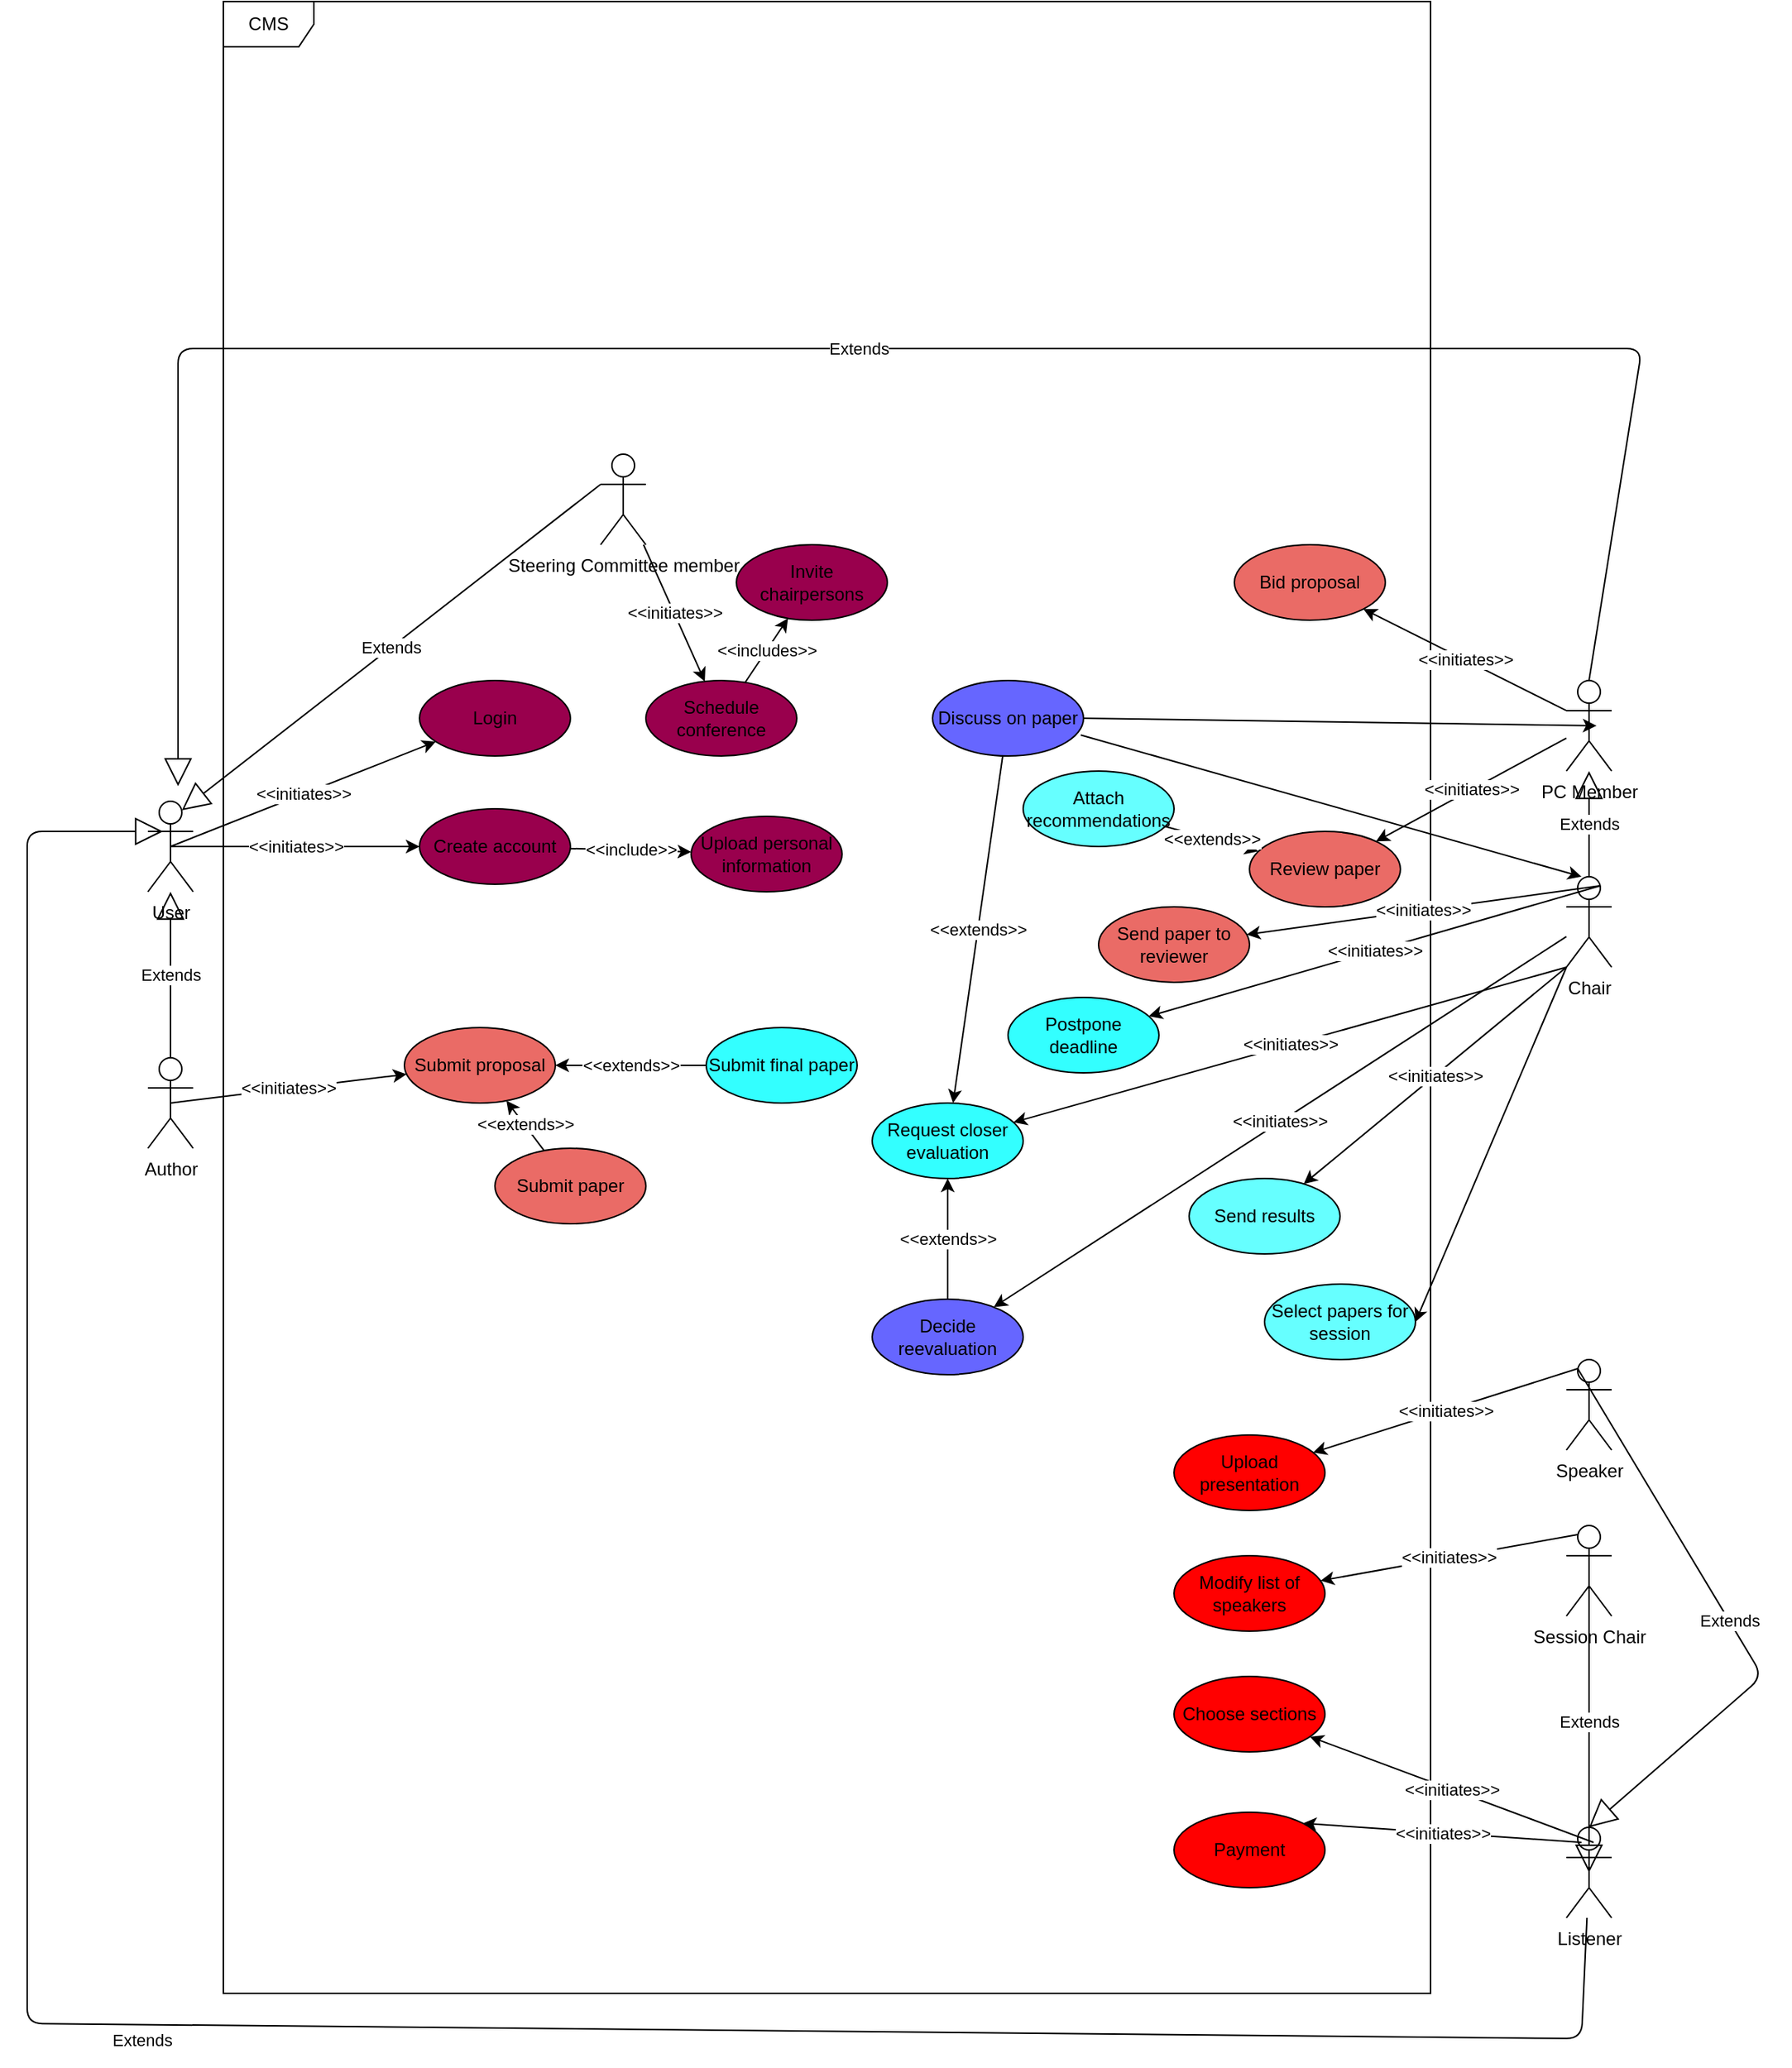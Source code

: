 <mxfile version="14.5.1" type="device"><diagram id="87V7nas-VMuGj7SSXqak" name="Page-1"><mxGraphModel dx="596" dy="2096" grid="1" gridSize="10" guides="1" tooltips="1" connect="1" arrows="1" fold="1" page="1" pageScale="1" pageWidth="850" pageHeight="1100" math="0" shadow="0"><root><mxCell id="0"/><mxCell id="1" parent="0"/><mxCell id="7iGn-WhVSzBobbaZ651C-1" value="CMS" style="shape=umlFrame;whiteSpace=wrap;html=1;" parent="1" vertex="1"><mxGeometry x="220" y="-310" width="800" height="1320" as="geometry"/></mxCell><mxCell id="7iGn-WhVSzBobbaZ651C-2" value="User&lt;br&gt;" style="shape=umlActor;verticalLabelPosition=bottom;verticalAlign=top;html=1;outlineConnect=0;" parent="1" vertex="1"><mxGeometry x="170" y="220" width="30" height="60" as="geometry"/></mxCell><mxCell id="7iGn-WhVSzBobbaZ651C-3" value="PC Member" style="shape=umlActor;verticalLabelPosition=bottom;verticalAlign=top;html=1;outlineConnect=0;" parent="1" vertex="1"><mxGeometry x="1110" y="140" width="30" height="60" as="geometry"/></mxCell><mxCell id="7iGn-WhVSzBobbaZ651C-4" value="Steering Committee member&lt;br&gt;" style="shape=umlActor;verticalLabelPosition=bottom;verticalAlign=top;html=1;outlineConnect=0;" parent="1" vertex="1"><mxGeometry x="470" y="-10" width="30" height="60" as="geometry"/></mxCell><mxCell id="7iGn-WhVSzBobbaZ651C-9" value="Login" style="ellipse;whiteSpace=wrap;html=1;fillColor=#99004D;" parent="1" vertex="1"><mxGeometry x="350" y="140" width="100" height="50" as="geometry"/></mxCell><mxCell id="7iGn-WhVSzBobbaZ651C-11" value="Schedule conference" style="ellipse;whiteSpace=wrap;html=1;fillColor=#99004D;" parent="1" vertex="1"><mxGeometry x="500" y="140" width="100" height="50" as="geometry"/></mxCell><mxCell id="7iGn-WhVSzBobbaZ651C-12" value="Invite chairpersons" style="ellipse;whiteSpace=wrap;html=1;fillColor=#99004D;" parent="1" vertex="1"><mxGeometry x="560" y="50" width="100" height="50" as="geometry"/></mxCell><mxCell id="7iGn-WhVSzBobbaZ651C-14" value="Create account" style="ellipse;whiteSpace=wrap;html=1;fillColor=#99004D;" parent="1" vertex="1"><mxGeometry x="350" y="225" width="100" height="50" as="geometry"/></mxCell><mxCell id="7iGn-WhVSzBobbaZ651C-20" value="&amp;lt;&amp;lt;initiates&amp;gt;&amp;gt;" style="endArrow=classic;html=1;exitX=0.5;exitY=0.5;exitDx=0;exitDy=0;exitPerimeter=0;" parent="1" source="7iGn-WhVSzBobbaZ651C-2" target="7iGn-WhVSzBobbaZ651C-9" edge="1"><mxGeometry width="50" height="50" relative="1" as="geometry"><mxPoint x="520" y="560" as="sourcePoint"/><mxPoint x="570" y="510" as="targetPoint"/></mxGeometry></mxCell><mxCell id="7iGn-WhVSzBobbaZ651C-21" value="&amp;lt;&amp;lt;initiates&amp;gt;&amp;gt;" style="endArrow=classic;html=1;exitX=0.5;exitY=0.5;exitDx=0;exitDy=0;exitPerimeter=0;" parent="1" source="7iGn-WhVSzBobbaZ651C-2" target="7iGn-WhVSzBobbaZ651C-14" edge="1"><mxGeometry width="50" height="50" relative="1" as="geometry"><mxPoint x="205" y="220" as="sourcePoint"/><mxPoint x="361.356" y="200.783" as="targetPoint"/></mxGeometry></mxCell><mxCell id="7iGn-WhVSzBobbaZ651C-23" value="Extends" style="endArrow=block;endSize=16;endFill=0;html=1;exitX=0;exitY=0.333;exitDx=0;exitDy=0;exitPerimeter=0;entryX=0.75;entryY=0.1;entryDx=0;entryDy=0;entryPerimeter=0;" parent="1" source="7iGn-WhVSzBobbaZ651C-4" target="7iGn-WhVSzBobbaZ651C-2" edge="1"><mxGeometry width="160" relative="1" as="geometry"><mxPoint x="470" y="530" as="sourcePoint"/><mxPoint x="190" y="150" as="targetPoint"/></mxGeometry></mxCell><mxCell id="7iGn-WhVSzBobbaZ651C-24" value="&amp;lt;&amp;lt;initiates&amp;gt;&amp;gt;" style="endArrow=classic;html=1;" parent="1" source="7iGn-WhVSzBobbaZ651C-4" target="7iGn-WhVSzBobbaZ651C-11" edge="1"><mxGeometry width="50" height="50" relative="1" as="geometry"><mxPoint x="205" y="220" as="sourcePoint"/><mxPoint x="367.737" y="271.641" as="targetPoint"/></mxGeometry></mxCell><mxCell id="7iGn-WhVSzBobbaZ651C-25" value="&amp;lt;&amp;lt;includes&amp;gt;&amp;gt;" style="endArrow=classic;html=1;" parent="1" source="7iGn-WhVSzBobbaZ651C-11" target="7iGn-WhVSzBobbaZ651C-12" edge="1"><mxGeometry width="50" height="50" relative="1" as="geometry"><mxPoint x="130" y="360.771" as="sourcePoint"/><mxPoint x="360.229" y="372.611" as="targetPoint"/></mxGeometry></mxCell><mxCell id="7iGn-WhVSzBobbaZ651C-26" value="Chair" style="shape=umlActor;verticalLabelPosition=bottom;verticalAlign=top;html=1;outlineConnect=0;fillColor=none;" parent="1" vertex="1"><mxGeometry x="1110" y="270" width="30" height="60" as="geometry"/></mxCell><mxCell id="7iGn-WhVSzBobbaZ651C-34" value="Extends" style="endArrow=block;endSize=16;endFill=0;html=1;exitX=0.5;exitY=0;exitDx=0;exitDy=0;exitPerimeter=0;" parent="1" source="7iGn-WhVSzBobbaZ651C-26" target="7iGn-WhVSzBobbaZ651C-3" edge="1"><mxGeometry width="160" relative="1" as="geometry"><mxPoint x="1300" y="250" as="sourcePoint"/><mxPoint x="1460" y="250" as="targetPoint"/></mxGeometry></mxCell><mxCell id="7iGn-WhVSzBobbaZ651C-36" value="Author" style="shape=umlActor;verticalLabelPosition=bottom;verticalAlign=top;html=1;outlineConnect=0;fillColor=none;" parent="1" vertex="1"><mxGeometry x="170" y="390" width="30" height="60" as="geometry"/></mxCell><mxCell id="7iGn-WhVSzBobbaZ651C-39" value="Review paper" style="ellipse;whiteSpace=wrap;html=1;fillColor=#EA6B66;" parent="1" vertex="1"><mxGeometry x="900" y="240" width="100" height="50" as="geometry"/></mxCell><mxCell id="7iGn-WhVSzBobbaZ651C-40" value="Submit paper" style="ellipse;whiteSpace=wrap;html=1;fillColor=#EA6B66;" parent="1" vertex="1"><mxGeometry x="400" y="450" width="100" height="50" as="geometry"/></mxCell><mxCell id="7iGn-WhVSzBobbaZ651C-41" value="Submit proposal" style="ellipse;whiteSpace=wrap;html=1;fillColor=#EA6B66;" parent="1" vertex="1"><mxGeometry x="340" y="370" width="100" height="50" as="geometry"/></mxCell><mxCell id="7iGn-WhVSzBobbaZ651C-44" value="&amp;lt;&amp;lt;initiates&amp;gt;&amp;gt;" style="endArrow=classic;html=1;exitX=0.5;exitY=0.5;exitDx=0;exitDy=0;exitPerimeter=0;" parent="1" source="7iGn-WhVSzBobbaZ651C-36" edge="1"><mxGeometry width="50" height="50" relative="1" as="geometry"><mxPoint x="508.465" y="60" as="sourcePoint"/><mxPoint x="341.424" y="400.924" as="targetPoint"/></mxGeometry></mxCell><mxCell id="7iGn-WhVSzBobbaZ651C-45" value="Postpone deadline" style="ellipse;whiteSpace=wrap;html=1;fillColor=#33FFFF;" parent="1" vertex="1"><mxGeometry x="740" y="350" width="100" height="50" as="geometry"/></mxCell><mxCell id="7iGn-WhVSzBobbaZ651C-46" value="Request closer evaluation" style="ellipse;whiteSpace=wrap;html=1;fillColor=#33FFFF;" parent="1" vertex="1"><mxGeometry x="650" y="420" width="100" height="50" as="geometry"/></mxCell><mxCell id="7iGn-WhVSzBobbaZ651C-47" value="Submit final paper" style="ellipse;whiteSpace=wrap;html=1;fillColor=#33FFFF;" parent="1" vertex="1"><mxGeometry x="540" y="370" width="100" height="50" as="geometry"/></mxCell><mxCell id="7iGn-WhVSzBobbaZ651C-50" value="&amp;lt;&amp;lt;initiates&amp;gt;&amp;gt;" style="endArrow=classic;html=1;" parent="1" source="7iGn-WhVSzBobbaZ651C-3" target="7iGn-WhVSzBobbaZ651C-39" edge="1"><mxGeometry width="50" height="50" relative="1" as="geometry"><mxPoint x="508.465" y="60" as="sourcePoint"/><mxPoint x="549.128" y="150.598" as="targetPoint"/></mxGeometry></mxCell><mxCell id="7iGn-WhVSzBobbaZ651C-51" value="&amp;lt;&amp;lt;initiates&amp;gt;&amp;gt;" style="endArrow=classic;html=1;exitX=0.75;exitY=0.1;exitDx=0;exitDy=0;exitPerimeter=0;" parent="1" source="7iGn-WhVSzBobbaZ651C-26" target="7iGn-WhVSzBobbaZ651C-45" edge="1"><mxGeometry width="50" height="50" relative="1" as="geometry"><mxPoint x="200" y="441.54" as="sourcePoint"/><mxPoint x="380.96" y="460.125" as="targetPoint"/></mxGeometry></mxCell><mxCell id="7iGn-WhVSzBobbaZ651C-53" value="Send results" style="ellipse;whiteSpace=wrap;html=1;fillColor=#66FFFF;" parent="1" vertex="1"><mxGeometry x="860" y="470" width="100" height="50" as="geometry"/></mxCell><mxCell id="7iGn-WhVSzBobbaZ651C-54" value="Bid proposal&lt;br&gt;" style="ellipse;whiteSpace=wrap;html=1;fillColor=#EA6B66;" parent="1" vertex="1"><mxGeometry x="890" y="50" width="100" height="50" as="geometry"/></mxCell><mxCell id="7iGn-WhVSzBobbaZ651C-55" value="Send paper to reviewer" style="ellipse;whiteSpace=wrap;html=1;fillColor=#EA6B66;" parent="1" vertex="1"><mxGeometry x="800" y="290" width="100" height="50" as="geometry"/></mxCell><mxCell id="7iGn-WhVSzBobbaZ651C-56" value="&amp;lt;&amp;lt;initiates&amp;gt;&amp;gt;" style="endArrow=classic;html=1;exitX=0.75;exitY=0.1;exitDx=0;exitDy=0;exitPerimeter=0;" parent="1" source="7iGn-WhVSzBobbaZ651C-26" target="7iGn-WhVSzBobbaZ651C-55" edge="1"><mxGeometry width="50" height="50" relative="1" as="geometry"><mxPoint x="192.5" y="546" as="sourcePoint"/><mxPoint x="325.338" y="663.253" as="targetPoint"/></mxGeometry></mxCell><mxCell id="7iGn-WhVSzBobbaZ651C-59" value="&amp;lt;&amp;lt;initiates&amp;gt;&amp;gt;" style="endArrow=classic;html=1;exitX=0;exitY=0.333;exitDx=0;exitDy=0;exitPerimeter=0;" parent="1" source="7iGn-WhVSzBobbaZ651C-3" target="7iGn-WhVSzBobbaZ651C-54" edge="1"><mxGeometry width="50" height="50" relative="1" as="geometry"><mxPoint x="192.5" y="546" as="sourcePoint"/><mxPoint x="374.645" y="637.322" as="targetPoint"/></mxGeometry></mxCell><mxCell id="7iGn-WhVSzBobbaZ651C-62" value="&amp;lt;&amp;lt;initiates&amp;gt;&amp;gt;" style="endArrow=classic;html=1;exitX=0;exitY=1;exitDx=0;exitDy=0;exitPerimeter=0;" parent="1" source="7iGn-WhVSzBobbaZ651C-26" target="7iGn-WhVSzBobbaZ651C-53" edge="1"><mxGeometry width="50" height="50" relative="1" as="geometry"><mxPoint x="200" y="578.337" as="sourcePoint"/><mxPoint x="376.505" y="676.439" as="targetPoint"/></mxGeometry></mxCell><mxCell id="7iGn-WhVSzBobbaZ651C-63" value="&amp;lt;&amp;lt;initiates&amp;gt;&amp;gt;" style="endArrow=classic;html=1;exitX=0;exitY=1;exitDx=0;exitDy=0;exitPerimeter=0;" parent="1" source="7iGn-WhVSzBobbaZ651C-26" target="7iGn-WhVSzBobbaZ651C-46" edge="1"><mxGeometry width="50" height="50" relative="1" as="geometry"><mxPoint x="200" y="770" as="sourcePoint"/><mxPoint x="360.042" y="766.02" as="targetPoint"/></mxGeometry></mxCell><mxCell id="7iGn-WhVSzBobbaZ651C-64" value="Choose sections" style="ellipse;whiteSpace=wrap;html=1;fillColor=#FF0000;" parent="1" vertex="1"><mxGeometry x="850" y="800" width="100" height="50" as="geometry"/></mxCell><mxCell id="7iGn-WhVSzBobbaZ651C-65" value="Modify list of speakers" style="ellipse;whiteSpace=wrap;html=1;fillColor=#FF0000;" parent="1" vertex="1"><mxGeometry x="850" y="720" width="100" height="50" as="geometry"/></mxCell><mxCell id="7iGn-WhVSzBobbaZ651C-66" value="Attach recommendations" style="ellipse;whiteSpace=wrap;html=1;fillColor=#66FFFF;" parent="1" vertex="1"><mxGeometry x="750" y="200" width="100" height="50" as="geometry"/></mxCell><mxCell id="7iGn-WhVSzBobbaZ651C-67" value="&amp;lt;&amp;lt;extends&amp;gt;&amp;gt;" style="endArrow=classic;html=1;" parent="1" source="7iGn-WhVSzBobbaZ651C-66" target="7iGn-WhVSzBobbaZ651C-39" edge="1"><mxGeometry width="50" height="50" relative="1" as="geometry"><mxPoint x="640" y="520" as="sourcePoint"/><mxPoint x="690" y="470" as="targetPoint"/></mxGeometry></mxCell><mxCell id="7iGn-WhVSzBobbaZ651C-68" value="Listener" style="shape=umlActor;verticalLabelPosition=bottom;verticalAlign=top;html=1;outlineConnect=0;fillColor=none;" parent="1" vertex="1"><mxGeometry x="1110" y="900" width="30" height="60" as="geometry"/></mxCell><mxCell id="7iGn-WhVSzBobbaZ651C-69" value="Extends" style="endArrow=block;endSize=16;endFill=0;html=1;" parent="1" source="7iGn-WhVSzBobbaZ651C-68" edge="1"><mxGeometry x="0.039" y="10" width="160" relative="1" as="geometry"><mxPoint x="590" y="640" as="sourcePoint"/><mxPoint x="180" y="240" as="targetPoint"/><Array as="points"><mxPoint x="1120" y="1040"/><mxPoint x="90" y="1030"/><mxPoint x="90" y="240"/></Array><mxPoint as="offset"/></mxGeometry></mxCell><mxCell id="7iGn-WhVSzBobbaZ651C-71" value="Session Chair" style="shape=umlActor;verticalLabelPosition=bottom;verticalAlign=top;html=1;outlineConnect=0;fillColor=none;" parent="1" vertex="1"><mxGeometry x="1110" y="700" width="30" height="60" as="geometry"/></mxCell><mxCell id="7iGn-WhVSzBobbaZ651C-72" value="Speaker" style="shape=umlActor;verticalLabelPosition=bottom;verticalAlign=top;html=1;outlineConnect=0;fillColor=none;" parent="1" vertex="1"><mxGeometry x="1110" y="590" width="30" height="60" as="geometry"/></mxCell><mxCell id="7iGn-WhVSzBobbaZ651C-74" value="Extends" style="endArrow=block;endSize=16;endFill=0;html=1;exitX=0.5;exitY=0.5;exitDx=0;exitDy=0;exitPerimeter=0;entryX=0.5;entryY=0.5;entryDx=0;entryDy=0;entryPerimeter=0;" parent="1" source="7iGn-WhVSzBobbaZ651C-71" target="7iGn-WhVSzBobbaZ651C-68" edge="1"><mxGeometry width="160" relative="1" as="geometry"><mxPoint x="1130" y="460" as="sourcePoint"/><mxPoint x="1240" y="820" as="targetPoint"/></mxGeometry></mxCell><mxCell id="7iGn-WhVSzBobbaZ651C-75" value="Upload presentation" style="ellipse;whiteSpace=wrap;html=1;fillColor=#FF0000;" parent="1" vertex="1"><mxGeometry x="850" y="640" width="100" height="50" as="geometry"/></mxCell><mxCell id="7iGn-WhVSzBobbaZ651C-140" value="Extends" style="endArrow=block;endSize=16;endFill=0;html=1;exitX=0.5;exitY=0;exitDx=0;exitDy=0;exitPerimeter=0;" parent="1" source="7iGn-WhVSzBobbaZ651C-36" target="7iGn-WhVSzBobbaZ651C-2" edge="1"><mxGeometry width="160" relative="1" as="geometry"><mxPoint x="630" y="630" as="sourcePoint"/><mxPoint x="790" y="630" as="targetPoint"/></mxGeometry></mxCell><mxCell id="7iGn-WhVSzBobbaZ651C-142" value="Extends" style="endArrow=block;endSize=16;endFill=0;html=1;exitX=0.5;exitY=0;exitDx=0;exitDy=0;exitPerimeter=0;" parent="1" source="7iGn-WhVSzBobbaZ651C-3" edge="1"><mxGeometry width="160" relative="1" as="geometry"><mxPoint x="630" y="330" as="sourcePoint"/><mxPoint x="190" y="210" as="targetPoint"/><Array as="points"><mxPoint x="1160" y="-80"/><mxPoint x="190" y="-80"/></Array></mxGeometry></mxCell><mxCell id="7iGn-WhVSzBobbaZ651C-143" value="Extends" style="endArrow=block;endSize=16;endFill=0;html=1;entryX=0.5;entryY=0;entryDx=0;entryDy=0;entryPerimeter=0;exitX=0.25;exitY=0.1;exitDx=0;exitDy=0;exitPerimeter=0;" parent="1" source="7iGn-WhVSzBobbaZ651C-72" target="7iGn-WhVSzBobbaZ651C-68" edge="1"><mxGeometry width="160" relative="1" as="geometry"><mxPoint x="730" y="660" as="sourcePoint"/><mxPoint x="890" y="660" as="targetPoint"/><Array as="points"><mxPoint x="1240" y="800"/></Array></mxGeometry></mxCell><mxCell id="7iGn-WhVSzBobbaZ651C-147" value="Discuss on paper" style="ellipse;whiteSpace=wrap;html=1;fillColor=#6666FF;" parent="1" vertex="1"><mxGeometry x="690" y="140" width="100" height="50" as="geometry"/></mxCell><mxCell id="7iGn-WhVSzBobbaZ651C-148" value="Payment" style="ellipse;whiteSpace=wrap;html=1;fillColor=#FF0000;" parent="1" vertex="1"><mxGeometry x="850" y="890" width="100" height="50" as="geometry"/></mxCell><mxCell id="7iGn-WhVSzBobbaZ651C-150" value="&amp;lt;&amp;lt;initiates&amp;gt;&amp;gt;" style="endArrow=classic;html=1;exitX=0.25;exitY=0.1;exitDx=0;exitDy=0;exitPerimeter=0;" parent="1" source="7iGn-WhVSzBobbaZ651C-72" target="7iGn-WhVSzBobbaZ651C-75" edge="1"><mxGeometry width="50" height="50" relative="1" as="geometry"><mxPoint x="1120" y="521.389" as="sourcePoint"/><mxPoint x="1019.261" y="530.716" as="targetPoint"/></mxGeometry></mxCell><mxCell id="7iGn-WhVSzBobbaZ651C-151" value="&amp;lt;&amp;lt;initiates&amp;gt;&amp;gt;" style="endArrow=classic;html=1;exitX=0.25;exitY=0.1;exitDx=0;exitDy=0;exitPerimeter=0;" parent="1" source="7iGn-WhVSzBobbaZ651C-71" target="7iGn-WhVSzBobbaZ651C-65" edge="1"><mxGeometry width="50" height="50" relative="1" as="geometry"><mxPoint x="1127.5" y="606" as="sourcePoint"/><mxPoint x="958.927" y="624.85" as="targetPoint"/></mxGeometry></mxCell><mxCell id="7iGn-WhVSzBobbaZ651C-152" value="&amp;lt;&amp;lt;initiates&amp;gt;&amp;gt;" style="endArrow=classic;html=1;" parent="1" target="7iGn-WhVSzBobbaZ651C-64" edge="1"><mxGeometry width="50" height="50" relative="1" as="geometry"><mxPoint x="1128" y="910" as="sourcePoint"/><mxPoint x="966.856" y="746.275" as="targetPoint"/></mxGeometry></mxCell><mxCell id="7iGn-WhVSzBobbaZ651C-153" value="&amp;lt;&amp;lt;initiates&amp;gt;&amp;gt;" style="endArrow=classic;html=1;entryX=1;entryY=0;entryDx=0;entryDy=0;" parent="1" target="7iGn-WhVSzBobbaZ651C-148" edge="1"><mxGeometry width="50" height="50" relative="1" as="geometry"><mxPoint x="1120" y="910" as="sourcePoint"/><mxPoint x="950.151" y="849.899" as="targetPoint"/></mxGeometry></mxCell><mxCell id="7iGn-WhVSzBobbaZ651C-155" value="&amp;lt;&amp;lt;extends&amp;gt;&amp;gt;" style="endArrow=classic;html=1;" parent="1" source="7iGn-WhVSzBobbaZ651C-147" target="7iGn-WhVSzBobbaZ651C-46" edge="1"><mxGeometry width="50" height="50" relative="1" as="geometry"><mxPoint x="800" y="245" as="sourcePoint"/><mxPoint x="910" y="245" as="targetPoint"/></mxGeometry></mxCell><mxCell id="RlZqRuWeM9qeMqC_7HEp-1" value="&amp;lt;&amp;lt;extends&amp;gt;&amp;gt;" style="endArrow=classic;html=1;" parent="1" source="7iGn-WhVSzBobbaZ651C-40" target="7iGn-WhVSzBobbaZ651C-41" edge="1"><mxGeometry x="0.024" width="50" height="50" relative="1" as="geometry"><mxPoint x="610" y="175" as="sourcePoint"/><mxPoint x="680" y="175" as="targetPoint"/><mxPoint as="offset"/></mxGeometry></mxCell><mxCell id="RlZqRuWeM9qeMqC_7HEp-2" value="&amp;lt;&amp;lt;extends&amp;gt;&amp;gt;" style="endArrow=classic;html=1;exitX=0;exitY=0.5;exitDx=0;exitDy=0;entryX=1;entryY=0.5;entryDx=0;entryDy=0;" parent="1" source="7iGn-WhVSzBobbaZ651C-47" target="7iGn-WhVSzBobbaZ651C-41" edge="1"><mxGeometry width="50" height="50" relative="1" as="geometry"><mxPoint x="480" y="410" as="sourcePoint"/><mxPoint x="530" y="360" as="targetPoint"/></mxGeometry></mxCell><mxCell id="RlZqRuWeM9qeMqC_7HEp-5" value="Select papers for session" style="ellipse;whiteSpace=wrap;html=1;fillColor=#66FFFF;" parent="1" vertex="1"><mxGeometry x="910" y="540" width="100" height="50" as="geometry"/></mxCell><mxCell id="RlZqRuWeM9qeMqC_7HEp-6" value="" style="endArrow=classic;html=1;exitX=0;exitY=1;exitDx=0;exitDy=0;exitPerimeter=0;entryX=1;entryY=0.5;entryDx=0;entryDy=0;" parent="1" source="7iGn-WhVSzBobbaZ651C-26" target="RlZqRuWeM9qeMqC_7HEp-5" edge="1"><mxGeometry width="50" height="50" relative="1" as="geometry"><mxPoint x="660" y="420" as="sourcePoint"/><mxPoint x="710" y="370" as="targetPoint"/></mxGeometry></mxCell><mxCell id="RlZqRuWeM9qeMqC_7HEp-7" value="" style="endArrow=classic;html=1;exitX=1;exitY=0.5;exitDx=0;exitDy=0;" parent="1" source="7iGn-WhVSzBobbaZ651C-147" edge="1"><mxGeometry width="50" height="50" relative="1" as="geometry"><mxPoint x="680" y="370" as="sourcePoint"/><mxPoint x="1130" y="170" as="targetPoint"/></mxGeometry></mxCell><mxCell id="RlZqRuWeM9qeMqC_7HEp-8" value="" style="endArrow=classic;html=1;exitX=0.982;exitY=0.722;exitDx=0;exitDy=0;exitPerimeter=0;" parent="1" source="7iGn-WhVSzBobbaZ651C-147" edge="1"><mxGeometry width="50" height="50" relative="1" as="geometry"><mxPoint x="680" y="370" as="sourcePoint"/><mxPoint x="1120" y="270" as="targetPoint"/></mxGeometry></mxCell><mxCell id="sw4X-yMwQbcmrv87Yy0h-1" value="Upload personal information&lt;br&gt;" style="ellipse;whiteSpace=wrap;html=1;fillColor=#99004D;" vertex="1" parent="1"><mxGeometry x="530" y="230" width="100" height="50" as="geometry"/></mxCell><mxCell id="sw4X-yMwQbcmrv87Yy0h-2" value="&amp;lt;&amp;lt;include&amp;gt;&amp;gt;" style="endArrow=classic;html=1;" edge="1" parent="1" source="7iGn-WhVSzBobbaZ651C-14" target="sw4X-yMwQbcmrv87Yy0h-1"><mxGeometry width="50" height="50" relative="1" as="geometry"><mxPoint x="330" y="320" as="sourcePoint"/><mxPoint x="495" y="320" as="targetPoint"/></mxGeometry></mxCell><mxCell id="sw4X-yMwQbcmrv87Yy0h-3" value="Decide reevaluation" style="ellipse;whiteSpace=wrap;html=1;fillColor=#6666FF;" vertex="1" parent="1"><mxGeometry x="650" y="550" width="100" height="50" as="geometry"/></mxCell><mxCell id="sw4X-yMwQbcmrv87Yy0h-4" value="&amp;lt;&amp;lt;extends&amp;gt;&amp;gt;" style="endArrow=classic;html=1;" edge="1" parent="1" source="sw4X-yMwQbcmrv87Yy0h-3" target="7iGn-WhVSzBobbaZ651C-46"><mxGeometry width="50" height="50" relative="1" as="geometry"><mxPoint x="746.479" y="199.938" as="sourcePoint"/><mxPoint x="713.562" y="430.064" as="targetPoint"/></mxGeometry></mxCell><mxCell id="sw4X-yMwQbcmrv87Yy0h-5" value="&amp;lt;&amp;lt;initiates&amp;gt;&amp;gt;" style="endArrow=classic;html=1;" edge="1" parent="1" source="7iGn-WhVSzBobbaZ651C-26" target="sw4X-yMwQbcmrv87Yy0h-3"><mxGeometry width="50" height="50" relative="1" as="geometry"><mxPoint x="1120" y="340" as="sourcePoint"/><mxPoint x="753.672" y="442.827" as="targetPoint"/></mxGeometry></mxCell></root></mxGraphModel></diagram></mxfile>
